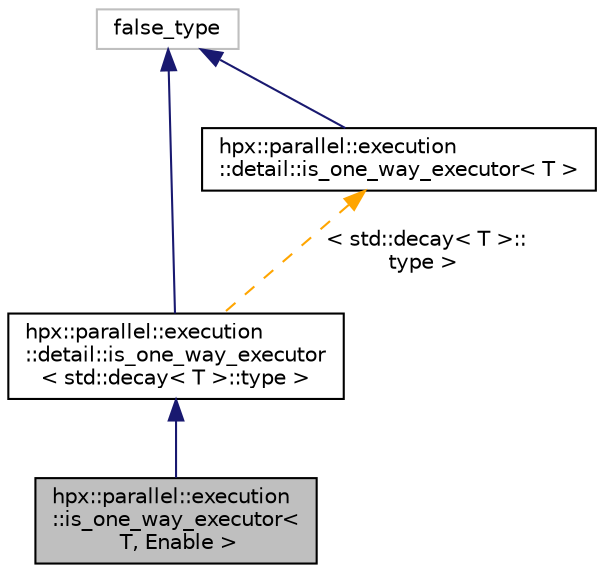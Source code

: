 digraph "hpx::parallel::execution::is_one_way_executor&lt; T, Enable &gt;"
{
  edge [fontname="Helvetica",fontsize="10",labelfontname="Helvetica",labelfontsize="10"];
  node [fontname="Helvetica",fontsize="10",shape=record];
  Node6 [label="hpx::parallel::execution\l::is_one_way_executor\<\l T, Enable \>",height=0.2,width=0.4,color="black", fillcolor="grey75", style="filled", fontcolor="black"];
  Node7 -> Node6 [dir="back",color="midnightblue",fontsize="10",style="solid",fontname="Helvetica"];
  Node7 [label="hpx::parallel::execution\l::detail::is_one_way_executor\l\< std::decay\< T \>::type \>",height=0.2,width=0.4,color="black", fillcolor="white", style="filled",URL="$d3/d1a/structhpx_1_1parallel_1_1execution_1_1detail_1_1is__one__way__executor.html"];
  Node8 -> Node7 [dir="back",color="midnightblue",fontsize="10",style="solid",fontname="Helvetica"];
  Node8 [label="false_type",height=0.2,width=0.4,color="grey75", fillcolor="white", style="filled"];
  Node9 -> Node7 [dir="back",color="orange",fontsize="10",style="dashed",label=" \< std::decay\< T \>::\ltype \>" ,fontname="Helvetica"];
  Node9 [label="hpx::parallel::execution\l::detail::is_one_way_executor\< T \>",height=0.2,width=0.4,color="black", fillcolor="white", style="filled",URL="$d3/d1a/structhpx_1_1parallel_1_1execution_1_1detail_1_1is__one__way__executor.html"];
  Node8 -> Node9 [dir="back",color="midnightblue",fontsize="10",style="solid",fontname="Helvetica"];
}

